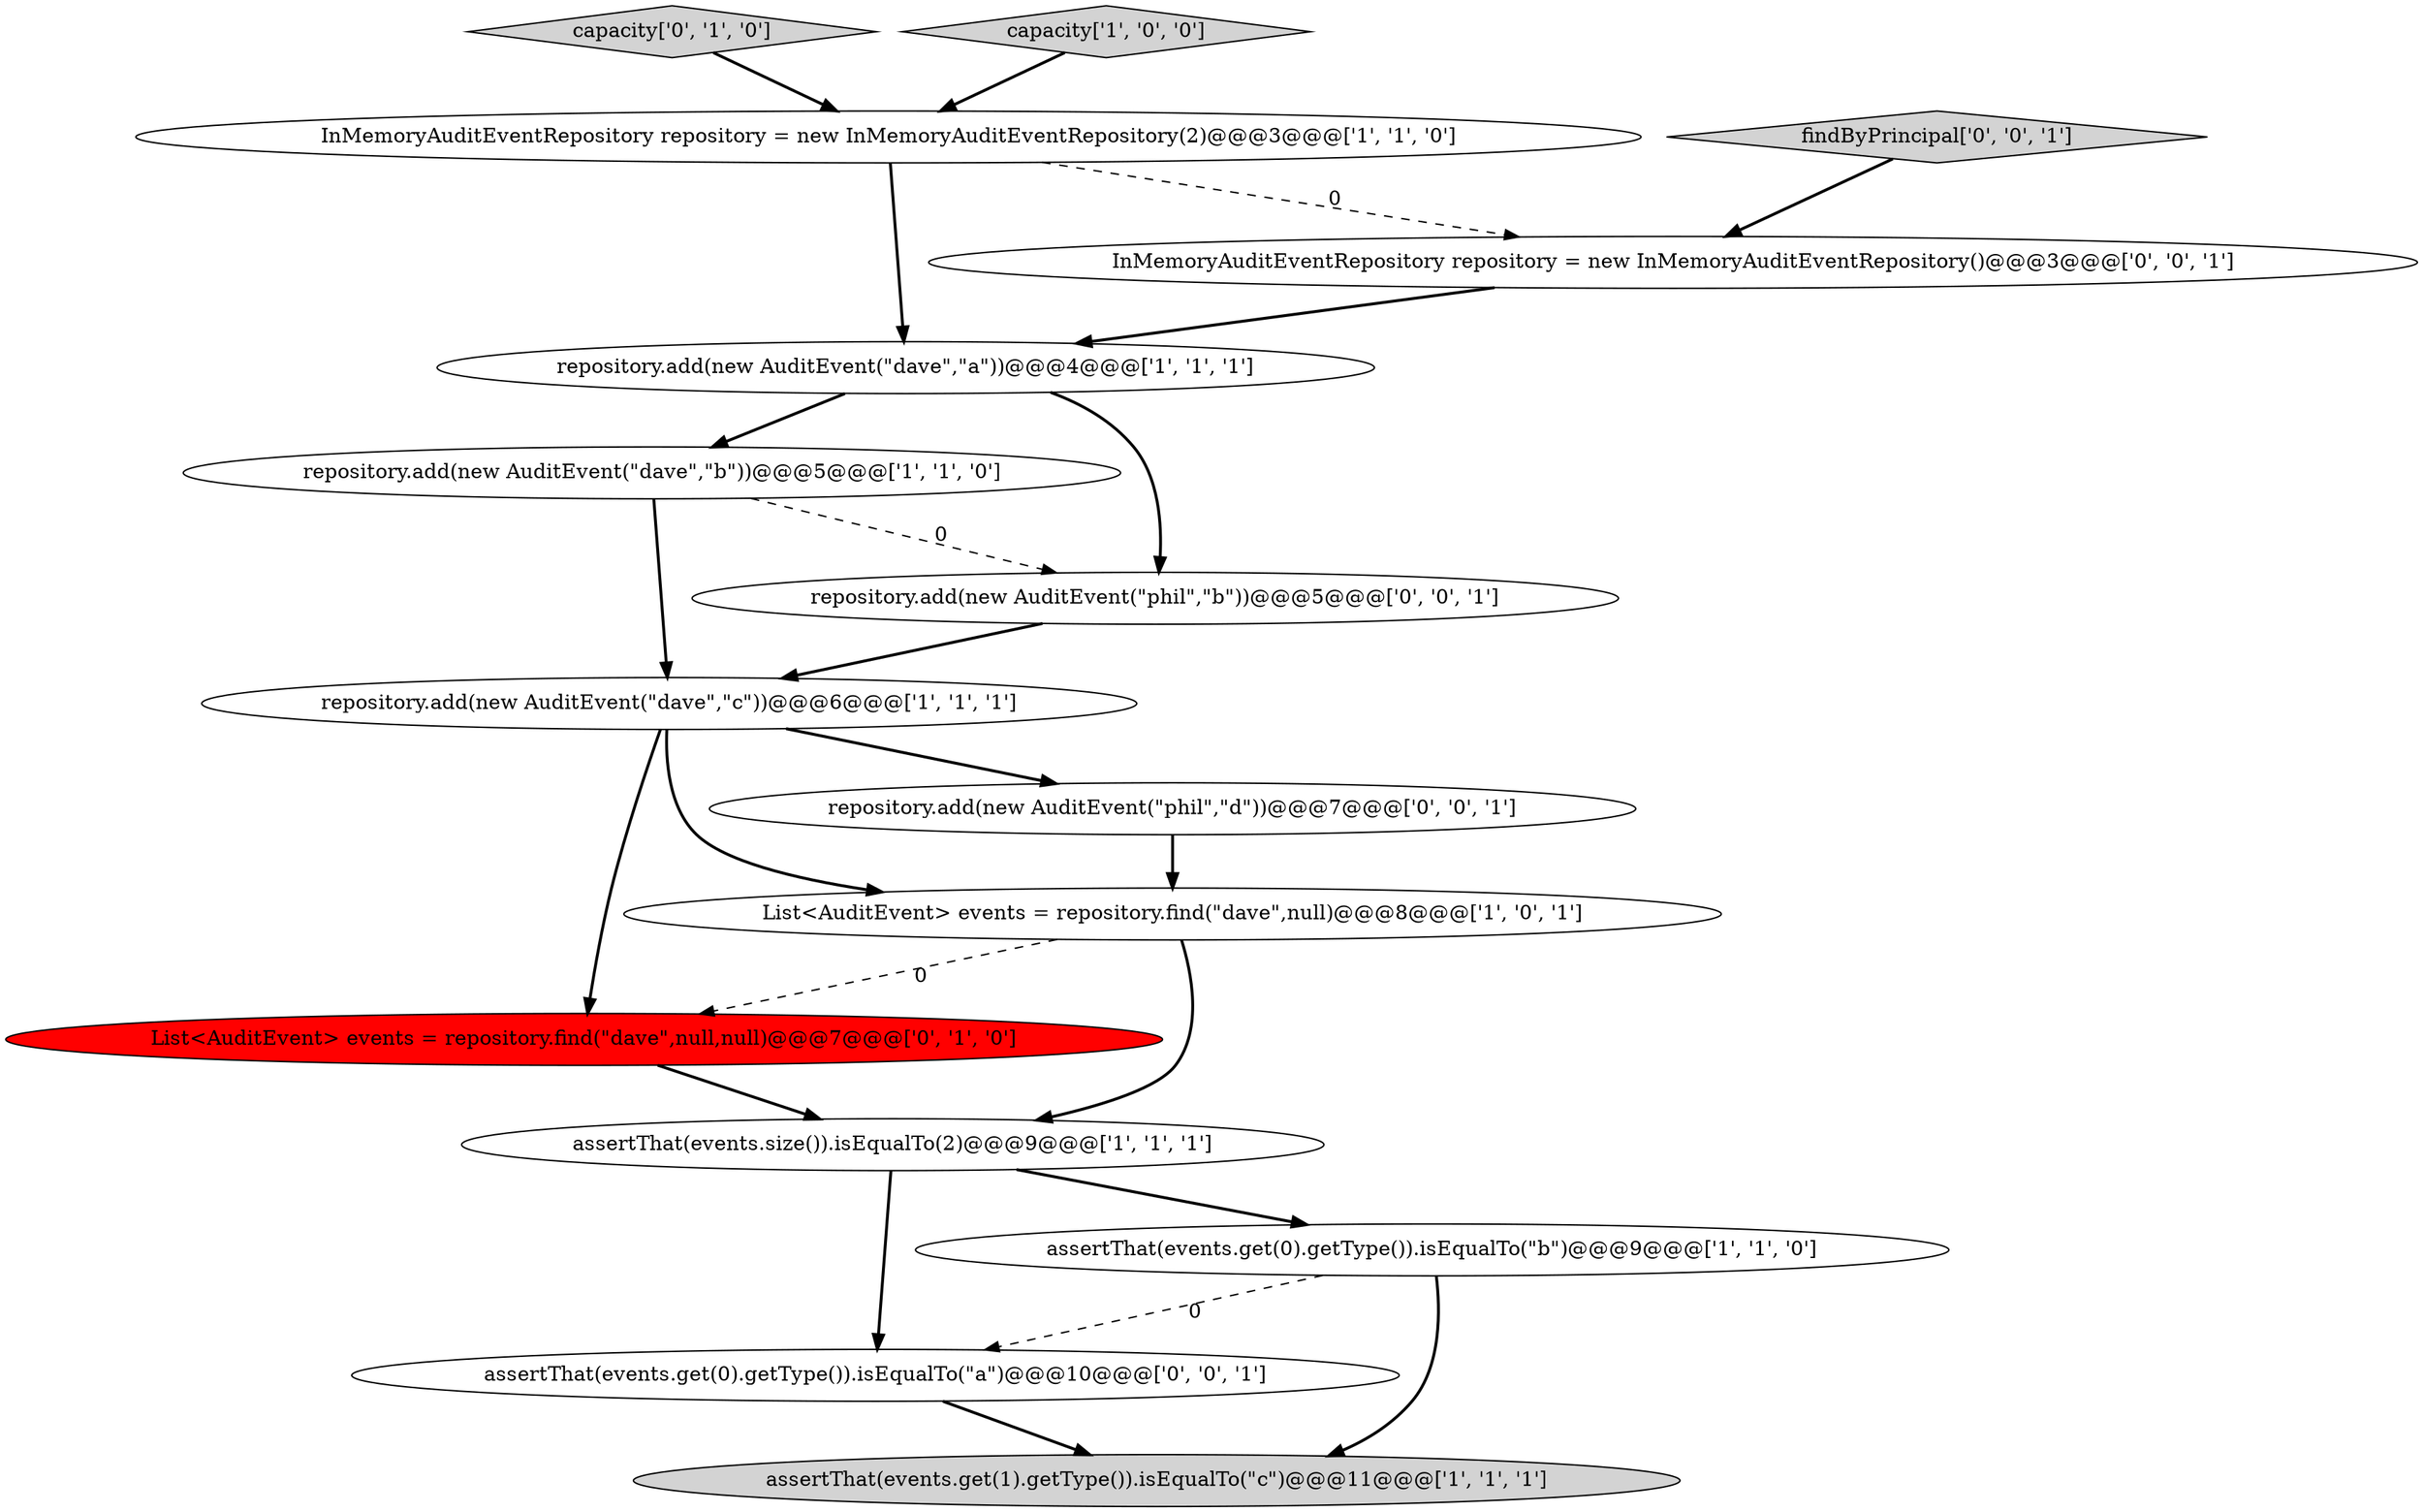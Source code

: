 digraph {
0 [style = filled, label = "repository.add(new AuditEvent(\"dave\",\"b\"))@@@5@@@['1', '1', '0']", fillcolor = white, shape = ellipse image = "AAA0AAABBB1BBB"];
13 [style = filled, label = "assertThat(events.get(0).getType()).isEqualTo(\"a\")@@@10@@@['0', '0', '1']", fillcolor = white, shape = ellipse image = "AAA0AAABBB3BBB"];
9 [style = filled, label = "List<AuditEvent> events = repository.find(\"dave\",null,null)@@@7@@@['0', '1', '0']", fillcolor = red, shape = ellipse image = "AAA1AAABBB2BBB"];
7 [style = filled, label = "List<AuditEvent> events = repository.find(\"dave\",null)@@@8@@@['1', '0', '1']", fillcolor = white, shape = ellipse image = "AAA0AAABBB1BBB"];
6 [style = filled, label = "repository.add(new AuditEvent(\"dave\",\"a\"))@@@4@@@['1', '1', '1']", fillcolor = white, shape = ellipse image = "AAA0AAABBB1BBB"];
10 [style = filled, label = "capacity['0', '1', '0']", fillcolor = lightgray, shape = diamond image = "AAA0AAABBB2BBB"];
2 [style = filled, label = "assertThat(events.get(1).getType()).isEqualTo(\"c\")@@@11@@@['1', '1', '1']", fillcolor = lightgray, shape = ellipse image = "AAA0AAABBB1BBB"];
11 [style = filled, label = "InMemoryAuditEventRepository repository = new InMemoryAuditEventRepository()@@@3@@@['0', '0', '1']", fillcolor = white, shape = ellipse image = "AAA0AAABBB3BBB"];
4 [style = filled, label = "repository.add(new AuditEvent(\"dave\",\"c\"))@@@6@@@['1', '1', '1']", fillcolor = white, shape = ellipse image = "AAA0AAABBB1BBB"];
3 [style = filled, label = "InMemoryAuditEventRepository repository = new InMemoryAuditEventRepository(2)@@@3@@@['1', '1', '0']", fillcolor = white, shape = ellipse image = "AAA0AAABBB1BBB"];
12 [style = filled, label = "repository.add(new AuditEvent(\"phil\",\"d\"))@@@7@@@['0', '0', '1']", fillcolor = white, shape = ellipse image = "AAA0AAABBB3BBB"];
8 [style = filled, label = "capacity['1', '0', '0']", fillcolor = lightgray, shape = diamond image = "AAA0AAABBB1BBB"];
5 [style = filled, label = "assertThat(events.size()).isEqualTo(2)@@@9@@@['1', '1', '1']", fillcolor = white, shape = ellipse image = "AAA0AAABBB1BBB"];
1 [style = filled, label = "assertThat(events.get(0).getType()).isEqualTo(\"b\")@@@9@@@['1', '1', '0']", fillcolor = white, shape = ellipse image = "AAA0AAABBB1BBB"];
14 [style = filled, label = "repository.add(new AuditEvent(\"phil\",\"b\"))@@@5@@@['0', '0', '1']", fillcolor = white, shape = ellipse image = "AAA0AAABBB3BBB"];
15 [style = filled, label = "findByPrincipal['0', '0', '1']", fillcolor = lightgray, shape = diamond image = "AAA0AAABBB3BBB"];
4->9 [style = bold, label=""];
11->6 [style = bold, label=""];
8->3 [style = bold, label=""];
3->6 [style = bold, label=""];
10->3 [style = bold, label=""];
6->0 [style = bold, label=""];
12->7 [style = bold, label=""];
4->7 [style = bold, label=""];
1->13 [style = dashed, label="0"];
6->14 [style = bold, label=""];
0->14 [style = dashed, label="0"];
5->1 [style = bold, label=""];
7->5 [style = bold, label=""];
15->11 [style = bold, label=""];
0->4 [style = bold, label=""];
7->9 [style = dashed, label="0"];
5->13 [style = bold, label=""];
13->2 [style = bold, label=""];
9->5 [style = bold, label=""];
4->12 [style = bold, label=""];
1->2 [style = bold, label=""];
3->11 [style = dashed, label="0"];
14->4 [style = bold, label=""];
}
